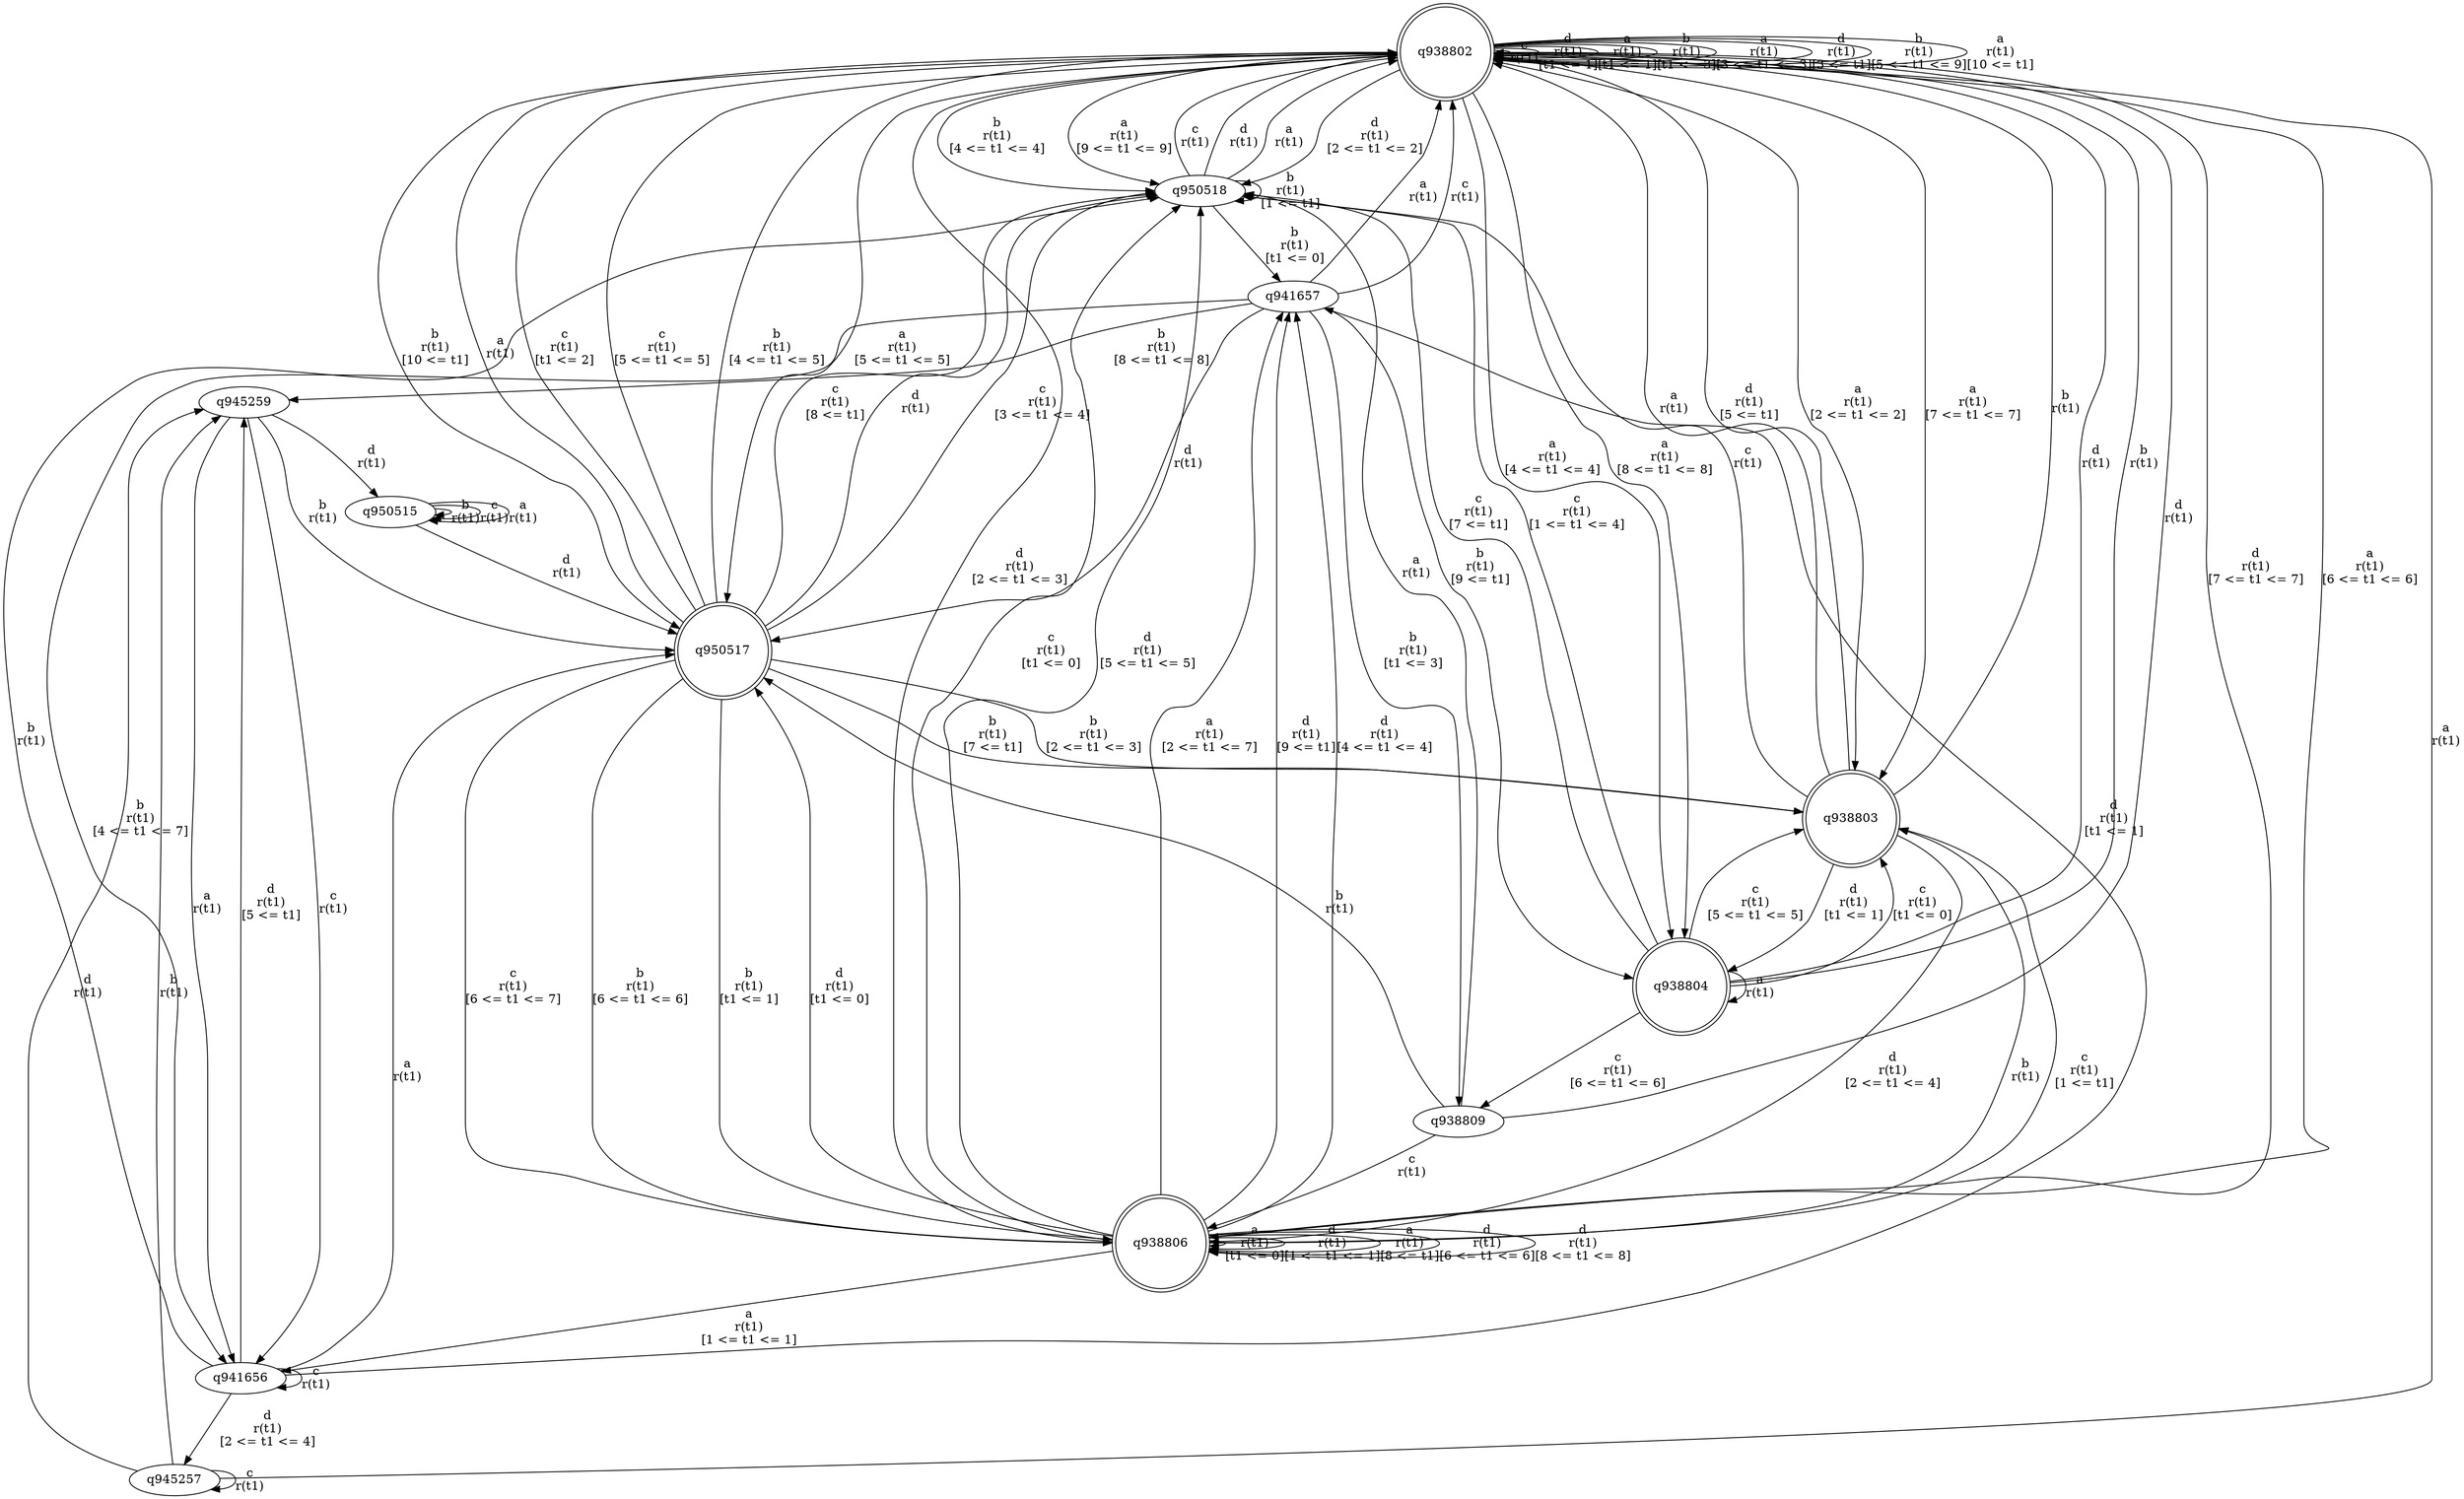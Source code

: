 digraph "tests_1/test123/solution101/solution_verwer" {
	q938802[label=q938802 shape=doublecircle]
	q950518[label=q950518]
	q941657[label=q941657]
	q950517[label=q950517 shape=doublecircle]
	q938806[label=q938806 shape=doublecircle]
	q938803[label=q938803 shape=doublecircle]
	q938804[label=q938804 shape=doublecircle]
	q938809[label=q938809]
	q941656[label=q941656]
	q945257[label=q945257]
	q945259[label=q945259]
	q950515[label=q950515]
	q938802 -> q938802[label="c\nr(t1)\n"]
	q938802 -> q938802[label="d\nr(t1)\n[t1 <= 1]"]
	q938802 -> q938802[label="a\nr(t1)\n[t1 <= 1]"]
	q938802 -> q950518[label="d\nr(t1)\n[2 <= t1 <= 2]"]
	q950518 -> q938802[label="c\nr(t1)\n"]
	q950518 -> q938802[label="d\nr(t1)\n"]
	q950518 -> q941657[label="b\nr(t1)\n[t1 <= 0]"]
	q941657 -> q938802[label="c\nr(t1)\n"]
	q941657 -> q938802[label="a\nr(t1)\n"]
	q941657 -> q950517[label="d\nr(t1)\n"]
	q950517 -> q938802[label="a\nr(t1)\n"]
	q950517 -> q950518[label="d\nr(t1)\n"]
	q950517 -> q938802[label="c\nr(t1)\n[t1 <= 2]"]
	q950517 -> q938806[label="b\nr(t1)\n[t1 <= 1]"]
	q938806 -> q938803[label="b\nr(t1)\n"]
	q938803 -> q938802[label="b\nr(t1)\n"]
	q938803 -> q950518[label="c\nr(t1)\n"]
	q938803 -> q938802[label="a\nr(t1)\n"]
	q938803 -> q938804[label="d\nr(t1)\n[t1 <= 1]"]
	q938804 -> q938802[label="d\nr(t1)\n"]
	q938804 -> q938802[label="b\nr(t1)\n"]
	q938804 -> q938804[label="a\nr(t1)\n"]
	q938804 -> q938803[label="c\nr(t1)\n[t1 <= 0]"]
	q938804 -> q950518[label="c\nr(t1)\n[1 <= t1 <= 4]"]
	q938804 -> q938803[label="c\nr(t1)\n[5 <= t1 <= 5]"]
	q938804 -> q938809[label="c\nr(t1)\n[6 <= t1 <= 6]"]
	q938809 -> q938802[label="d\nr(t1)\n"]
	q938809 -> q950517[label="b\nr(t1)\n"]
	q938809 -> q950518[label="a\nr(t1)\n"]
	q938809 -> q938806[label="c\nr(t1)\n"]
	q938804 -> q950518[label="c\nr(t1)\n[7 <= t1]"]
	q938803 -> q938802[label="d\nr(t1)\n[5 <= t1]"]
	q938803 -> q938806[label="d\nr(t1)\n[2 <= t1 <= 4]"]
	q938806 -> q938806[label="a\nr(t1)\n[t1 <= 0]"]
	q938806 -> q950517[label="d\nr(t1)\n[t1 <= 0]"]
	q938806 -> q950518[label="c\nr(t1)\n[t1 <= 0]"]
	q938806 -> q938803[label="c\nr(t1)\n[1 <= t1]"]
	q938806 -> q941656[label="a\nr(t1)\n[1 <= t1 <= 1]"]
	q941656 -> q950517[label="a\nr(t1)\n"]
	q941656 -> q941657[label="d\nr(t1)\n[t1 <= 1]"]
	q941656 -> q941656[label="c\nr(t1)\n"]
	q941656 -> q950518[label="b\nr(t1)\n"]
	q941656 -> q945257[label="d\nr(t1)\n[2 <= t1 <= 4]"]
	q945257 -> q938802[label="a\nr(t1)\n"]
	q945257 -> q945259[label="d\nr(t1)\n"]
	q945259 -> q941656[label="a\nr(t1)\n"]
	q945259 -> q941656[label="c\nr(t1)\n"]
	q945259 -> q950517[label="b\nr(t1)\n"]
	q945259 -> q950515[label="d\nr(t1)\n"]
	q950515 -> q950515[label="b\nr(t1)\n"]
	q950515 -> q950515[label="c\nr(t1)\n"]
	q950515 -> q950515[label="a\nr(t1)\n"]
	q950515 -> q950517[label="d\nr(t1)\n"]
	q945257 -> q945257[label="c\nr(t1)\n"]
	q945257 -> q945259[label="b\nr(t1)\n"]
	q941656 -> q945259[label="d\nr(t1)\n[5 <= t1]"]
	q938806 -> q938806[label="d\nr(t1)\n[1 <= t1 <= 1]"]
	q938806 -> q938806[label="a\nr(t1)\n[8 <= t1]"]
	q938806 -> q938802[label="d\nr(t1)\n[2 <= t1 <= 3]"]
	q938806 -> q941657[label="d\nr(t1)\n[4 <= t1 <= 4]"]
	q938806 -> q950518[label="d\nr(t1)\n[5 <= t1 <= 5]"]
	q938806 -> q938806[label="d\nr(t1)\n[6 <= t1 <= 6]"]
	q938806 -> q938802[label="d\nr(t1)\n[7 <= t1 <= 7]"]
	q938806 -> q938806[label="d\nr(t1)\n[8 <= t1 <= 8]"]
	q938806 -> q941657[label="d\nr(t1)\n[9 <= t1]"]
	q938806 -> q941657[label="a\nr(t1)\n[2 <= t1 <= 7]"]
	q950517 -> q950518[label="c\nr(t1)\n[3 <= t1 <= 4]"]
	q950517 -> q938803[label="b\nr(t1)\n[2 <= t1 <= 3]"]
	q950517 -> q938802[label="c\nr(t1)\n[5 <= t1 <= 5]"]
	q950517 -> q938806[label="c\nr(t1)\n[6 <= t1 <= 7]"]
	q950517 -> q950518[label="c\nr(t1)\n[8 <= t1]"]
	q950517 -> q938802[label="b\nr(t1)\n[4 <= t1 <= 5]"]
	q950517 -> q938806[label="b\nr(t1)\n[6 <= t1 <= 6]"]
	q950517 -> q938803[label="b\nr(t1)\n[7 <= t1]"]
	q941657 -> q938809[label="b\nr(t1)\n[t1 <= 3]"]
	q941657 -> q945259[label="b\nr(t1)\n[8 <= t1 <= 8]"]
	q941657 -> q938804[label="b\nr(t1)\n[9 <= t1]"]
	q941657 -> q941656[label="b\nr(t1)\n[4 <= t1 <= 7]"]
	q950518 -> q950518[label="b\nr(t1)\n[1 <= t1]"]
	q950518 -> q938802[label="a\nr(t1)\n"]
	q938802 -> q938803[label="a\nr(t1)\n[2 <= t1 <= 2]"]
	q938802 -> q938802[label="b\nr(t1)\n[t1 <= 3]"]
	q938802 -> q938802[label="a\nr(t1)\n[3 <= t1 <= 3]"]
	q938802 -> q950518[label="b\nr(t1)\n[4 <= t1 <= 4]"]
	q938802 -> q938802[label="d\nr(t1)\n[3 <= t1]"]
	q938802 -> q938804[label="a\nr(t1)\n[4 <= t1 <= 4]"]
	q938802 -> q950517[label="a\nr(t1)\n[5 <= t1 <= 5]"]
	q938802 -> q938806[label="a\nr(t1)\n[6 <= t1 <= 6]"]
	q938802 -> q938803[label="a\nr(t1)\n[7 <= t1 <= 7]"]
	q938802 -> q938804[label="a\nr(t1)\n[8 <= t1 <= 8]"]
	q938802 -> q950517[label="b\nr(t1)\n[10 <= t1]"]
	q938802 -> q938802[label="b\nr(t1)\n[5 <= t1 <= 9]"]
	q938802 -> q950518[label="a\nr(t1)\n[9 <= t1 <= 9]"]
	q938802 -> q938802[label="a\nr(t1)\n[10 <= t1]"]
}
